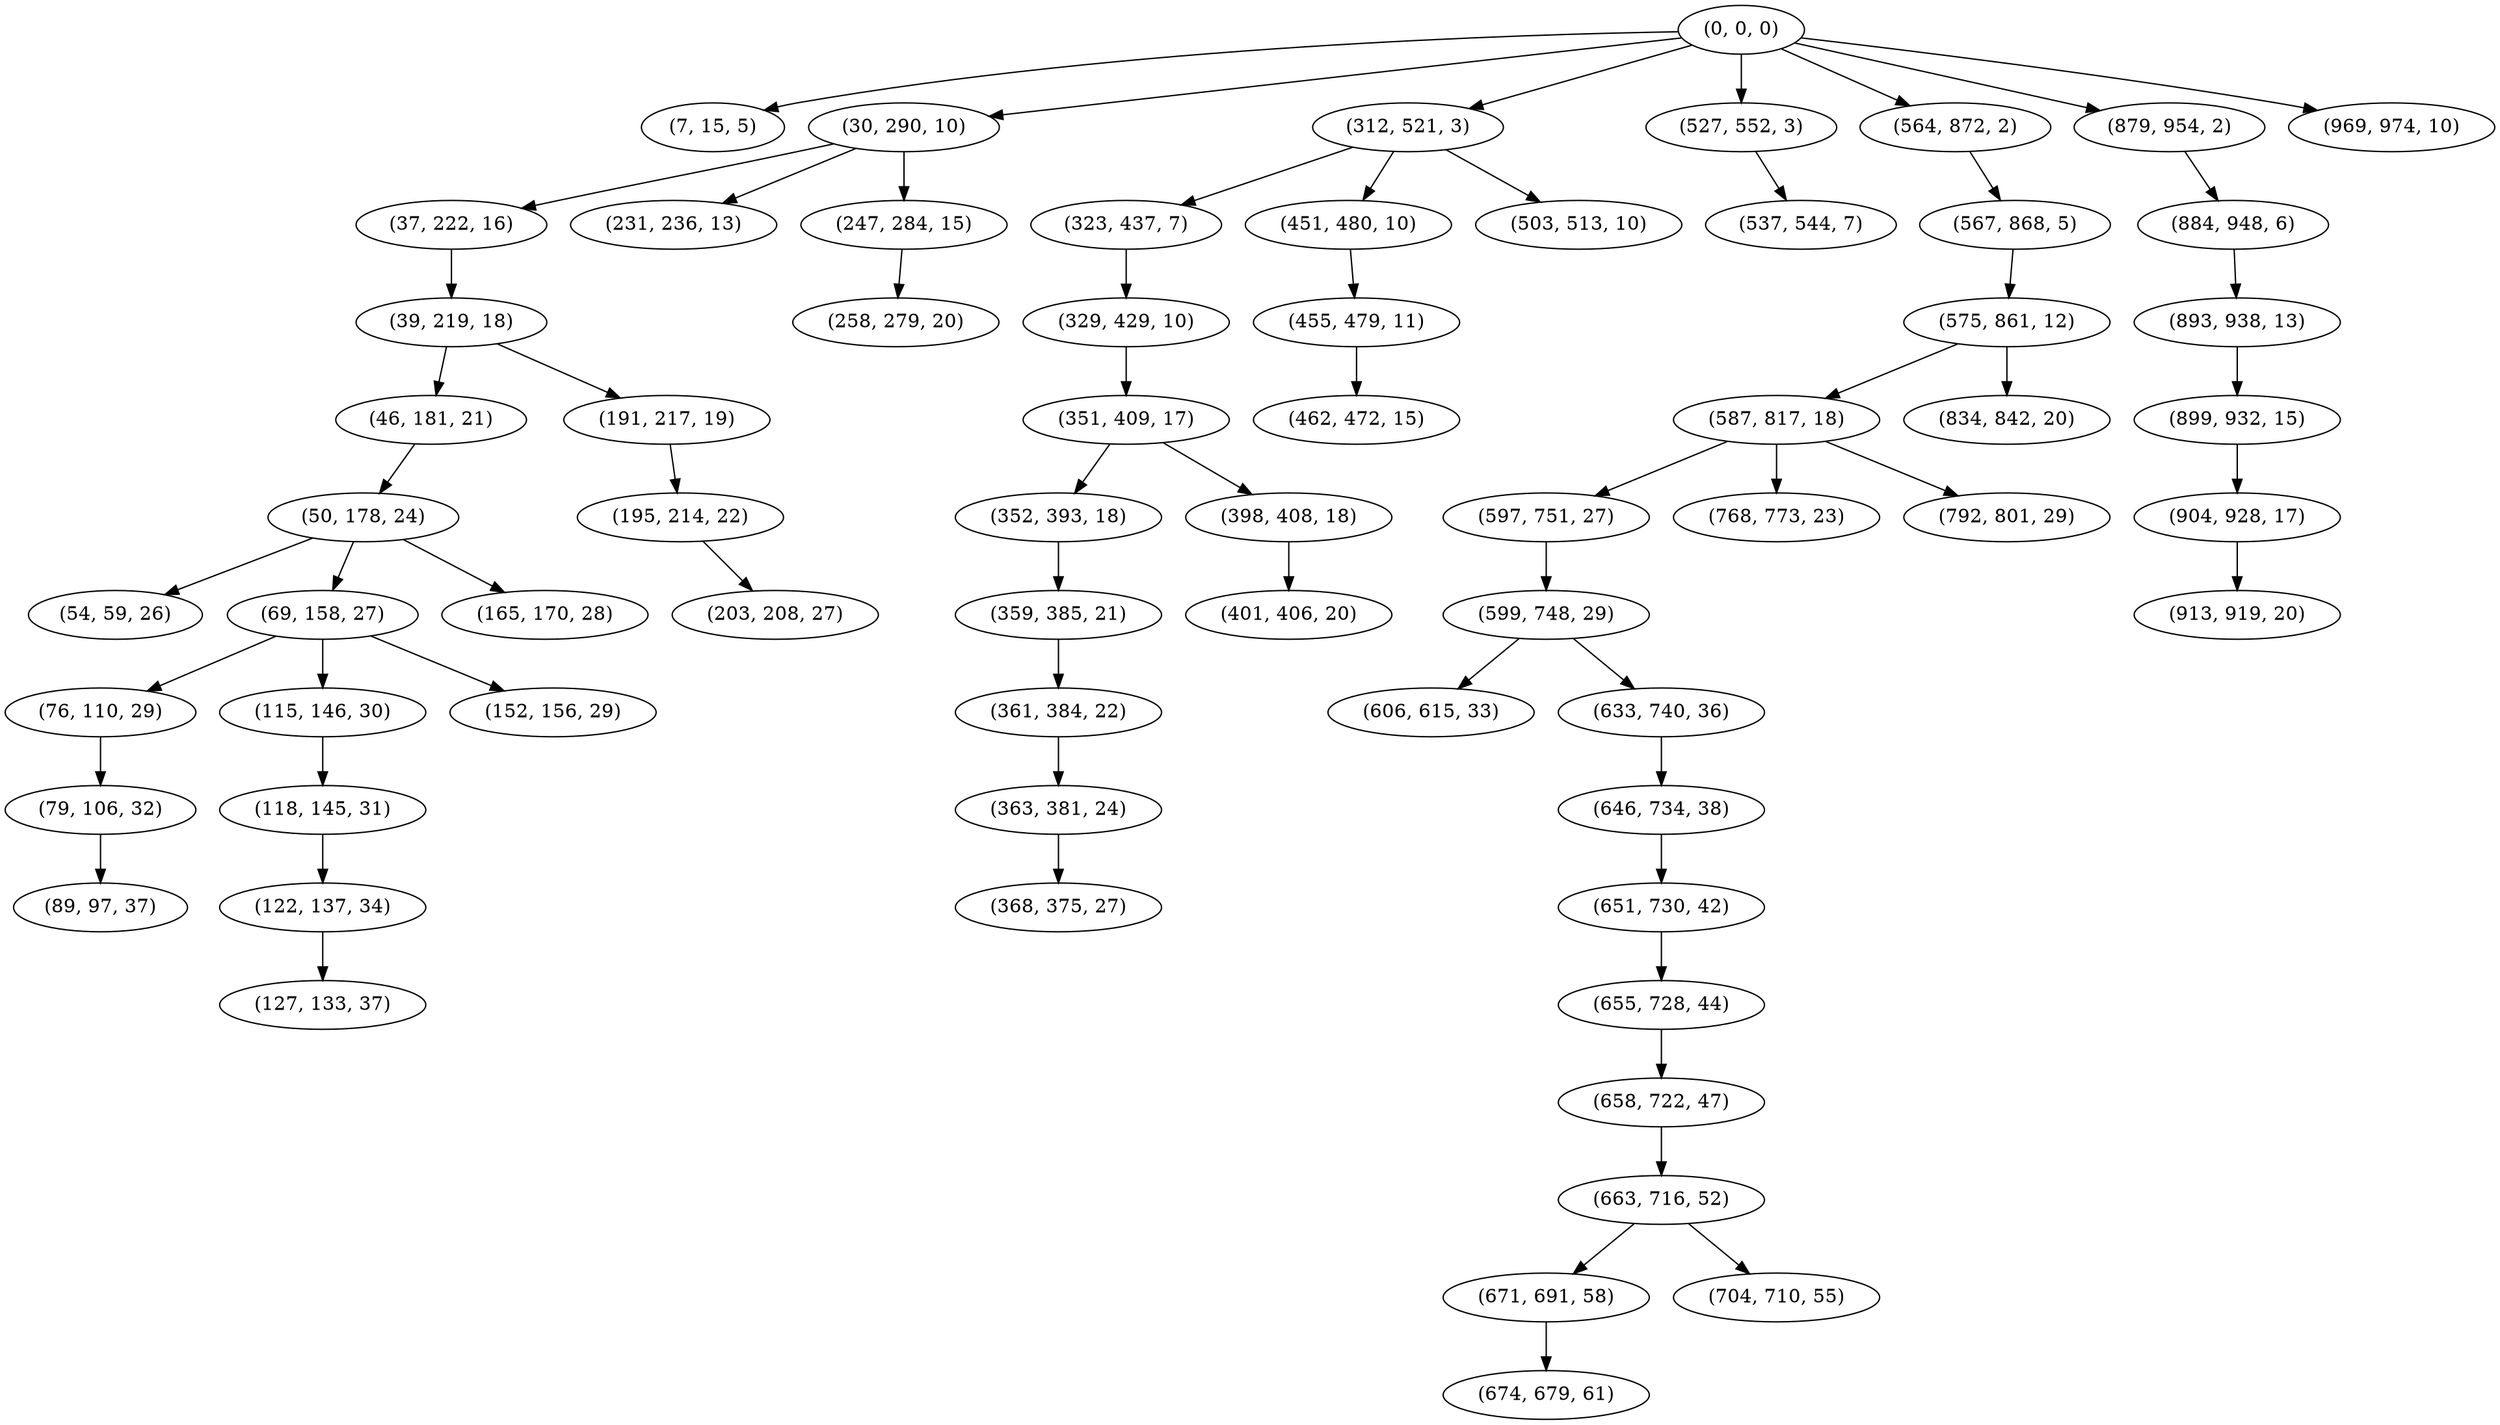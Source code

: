digraph tree {
    "(0, 0, 0)";
    "(7, 15, 5)";
    "(30, 290, 10)";
    "(37, 222, 16)";
    "(39, 219, 18)";
    "(46, 181, 21)";
    "(50, 178, 24)";
    "(54, 59, 26)";
    "(69, 158, 27)";
    "(76, 110, 29)";
    "(79, 106, 32)";
    "(89, 97, 37)";
    "(115, 146, 30)";
    "(118, 145, 31)";
    "(122, 137, 34)";
    "(127, 133, 37)";
    "(152, 156, 29)";
    "(165, 170, 28)";
    "(191, 217, 19)";
    "(195, 214, 22)";
    "(203, 208, 27)";
    "(231, 236, 13)";
    "(247, 284, 15)";
    "(258, 279, 20)";
    "(312, 521, 3)";
    "(323, 437, 7)";
    "(329, 429, 10)";
    "(351, 409, 17)";
    "(352, 393, 18)";
    "(359, 385, 21)";
    "(361, 384, 22)";
    "(363, 381, 24)";
    "(368, 375, 27)";
    "(398, 408, 18)";
    "(401, 406, 20)";
    "(451, 480, 10)";
    "(455, 479, 11)";
    "(462, 472, 15)";
    "(503, 513, 10)";
    "(527, 552, 3)";
    "(537, 544, 7)";
    "(564, 872, 2)";
    "(567, 868, 5)";
    "(575, 861, 12)";
    "(587, 817, 18)";
    "(597, 751, 27)";
    "(599, 748, 29)";
    "(606, 615, 33)";
    "(633, 740, 36)";
    "(646, 734, 38)";
    "(651, 730, 42)";
    "(655, 728, 44)";
    "(658, 722, 47)";
    "(663, 716, 52)";
    "(671, 691, 58)";
    "(674, 679, 61)";
    "(704, 710, 55)";
    "(768, 773, 23)";
    "(792, 801, 29)";
    "(834, 842, 20)";
    "(879, 954, 2)";
    "(884, 948, 6)";
    "(893, 938, 13)";
    "(899, 932, 15)";
    "(904, 928, 17)";
    "(913, 919, 20)";
    "(969, 974, 10)";
    "(0, 0, 0)" -> "(7, 15, 5)";
    "(0, 0, 0)" -> "(30, 290, 10)";
    "(0, 0, 0)" -> "(312, 521, 3)";
    "(0, 0, 0)" -> "(527, 552, 3)";
    "(0, 0, 0)" -> "(564, 872, 2)";
    "(0, 0, 0)" -> "(879, 954, 2)";
    "(0, 0, 0)" -> "(969, 974, 10)";
    "(30, 290, 10)" -> "(37, 222, 16)";
    "(30, 290, 10)" -> "(231, 236, 13)";
    "(30, 290, 10)" -> "(247, 284, 15)";
    "(37, 222, 16)" -> "(39, 219, 18)";
    "(39, 219, 18)" -> "(46, 181, 21)";
    "(39, 219, 18)" -> "(191, 217, 19)";
    "(46, 181, 21)" -> "(50, 178, 24)";
    "(50, 178, 24)" -> "(54, 59, 26)";
    "(50, 178, 24)" -> "(69, 158, 27)";
    "(50, 178, 24)" -> "(165, 170, 28)";
    "(69, 158, 27)" -> "(76, 110, 29)";
    "(69, 158, 27)" -> "(115, 146, 30)";
    "(69, 158, 27)" -> "(152, 156, 29)";
    "(76, 110, 29)" -> "(79, 106, 32)";
    "(79, 106, 32)" -> "(89, 97, 37)";
    "(115, 146, 30)" -> "(118, 145, 31)";
    "(118, 145, 31)" -> "(122, 137, 34)";
    "(122, 137, 34)" -> "(127, 133, 37)";
    "(191, 217, 19)" -> "(195, 214, 22)";
    "(195, 214, 22)" -> "(203, 208, 27)";
    "(247, 284, 15)" -> "(258, 279, 20)";
    "(312, 521, 3)" -> "(323, 437, 7)";
    "(312, 521, 3)" -> "(451, 480, 10)";
    "(312, 521, 3)" -> "(503, 513, 10)";
    "(323, 437, 7)" -> "(329, 429, 10)";
    "(329, 429, 10)" -> "(351, 409, 17)";
    "(351, 409, 17)" -> "(352, 393, 18)";
    "(351, 409, 17)" -> "(398, 408, 18)";
    "(352, 393, 18)" -> "(359, 385, 21)";
    "(359, 385, 21)" -> "(361, 384, 22)";
    "(361, 384, 22)" -> "(363, 381, 24)";
    "(363, 381, 24)" -> "(368, 375, 27)";
    "(398, 408, 18)" -> "(401, 406, 20)";
    "(451, 480, 10)" -> "(455, 479, 11)";
    "(455, 479, 11)" -> "(462, 472, 15)";
    "(527, 552, 3)" -> "(537, 544, 7)";
    "(564, 872, 2)" -> "(567, 868, 5)";
    "(567, 868, 5)" -> "(575, 861, 12)";
    "(575, 861, 12)" -> "(587, 817, 18)";
    "(575, 861, 12)" -> "(834, 842, 20)";
    "(587, 817, 18)" -> "(597, 751, 27)";
    "(587, 817, 18)" -> "(768, 773, 23)";
    "(587, 817, 18)" -> "(792, 801, 29)";
    "(597, 751, 27)" -> "(599, 748, 29)";
    "(599, 748, 29)" -> "(606, 615, 33)";
    "(599, 748, 29)" -> "(633, 740, 36)";
    "(633, 740, 36)" -> "(646, 734, 38)";
    "(646, 734, 38)" -> "(651, 730, 42)";
    "(651, 730, 42)" -> "(655, 728, 44)";
    "(655, 728, 44)" -> "(658, 722, 47)";
    "(658, 722, 47)" -> "(663, 716, 52)";
    "(663, 716, 52)" -> "(671, 691, 58)";
    "(663, 716, 52)" -> "(704, 710, 55)";
    "(671, 691, 58)" -> "(674, 679, 61)";
    "(879, 954, 2)" -> "(884, 948, 6)";
    "(884, 948, 6)" -> "(893, 938, 13)";
    "(893, 938, 13)" -> "(899, 932, 15)";
    "(899, 932, 15)" -> "(904, 928, 17)";
    "(904, 928, 17)" -> "(913, 919, 20)";
}
